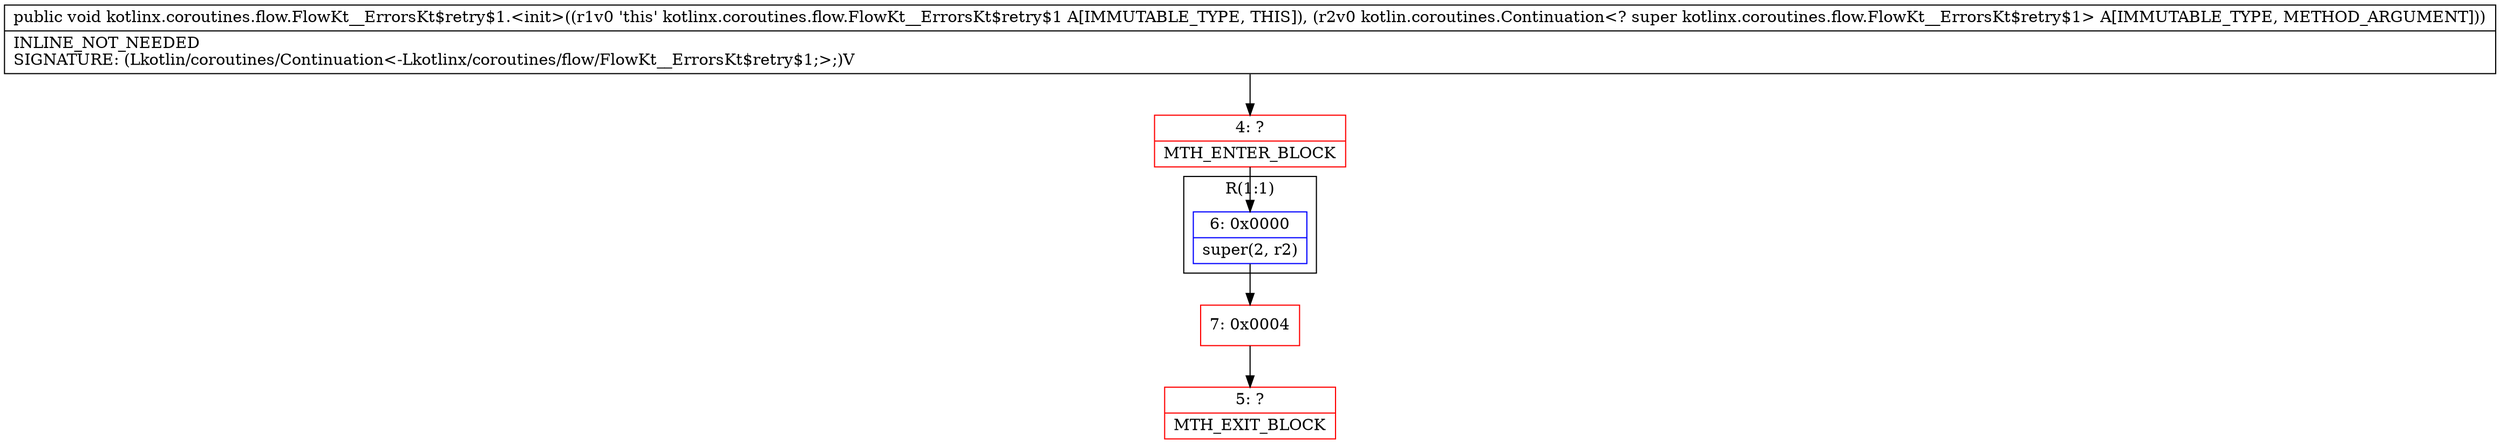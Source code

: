 digraph "CFG forkotlinx.coroutines.flow.FlowKt__ErrorsKt$retry$1.\<init\>(Lkotlin\/coroutines\/Continuation;)V" {
subgraph cluster_Region_1738869215 {
label = "R(1:1)";
node [shape=record,color=blue];
Node_6 [shape=record,label="{6\:\ 0x0000|super(2, r2)\l}"];
}
Node_4 [shape=record,color=red,label="{4\:\ ?|MTH_ENTER_BLOCK\l}"];
Node_7 [shape=record,color=red,label="{7\:\ 0x0004}"];
Node_5 [shape=record,color=red,label="{5\:\ ?|MTH_EXIT_BLOCK\l}"];
MethodNode[shape=record,label="{public void kotlinx.coroutines.flow.FlowKt__ErrorsKt$retry$1.\<init\>((r1v0 'this' kotlinx.coroutines.flow.FlowKt__ErrorsKt$retry$1 A[IMMUTABLE_TYPE, THIS]), (r2v0 kotlin.coroutines.Continuation\<? super kotlinx.coroutines.flow.FlowKt__ErrorsKt$retry$1\> A[IMMUTABLE_TYPE, METHOD_ARGUMENT]))  | INLINE_NOT_NEEDED\lSIGNATURE: (Lkotlin\/coroutines\/Continuation\<\-Lkotlinx\/coroutines\/flow\/FlowKt__ErrorsKt$retry$1;\>;)V\l}"];
MethodNode -> Node_4;Node_6 -> Node_7;
Node_4 -> Node_6;
Node_7 -> Node_5;
}


